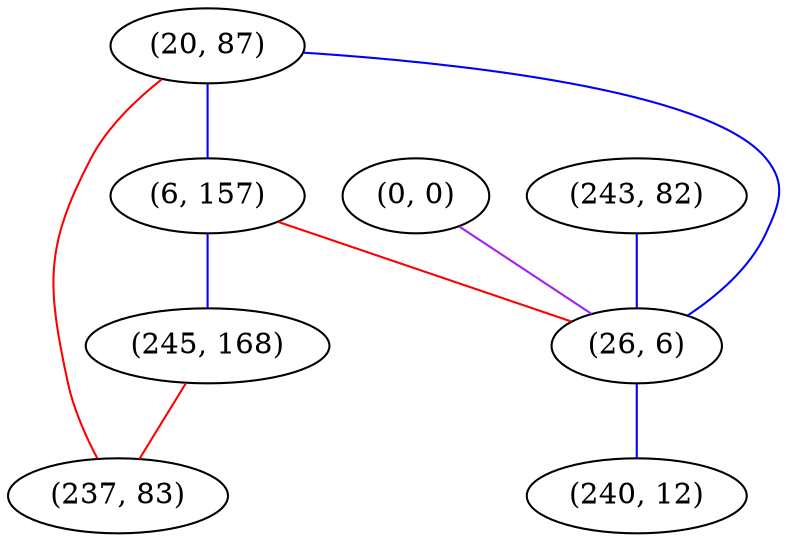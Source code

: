 graph "" {
"(20, 87)";
"(0, 0)";
"(6, 157)";
"(243, 82)";
"(245, 168)";
"(237, 83)";
"(26, 6)";
"(240, 12)";
"(20, 87)" -- "(26, 6)"  [color=blue, key=0, weight=3];
"(20, 87)" -- "(6, 157)"  [color=blue, key=0, weight=3];
"(20, 87)" -- "(237, 83)"  [color=red, key=0, weight=1];
"(0, 0)" -- "(26, 6)"  [color=purple, key=0, weight=4];
"(6, 157)" -- "(26, 6)"  [color=red, key=0, weight=1];
"(6, 157)" -- "(245, 168)"  [color=blue, key=0, weight=3];
"(243, 82)" -- "(26, 6)"  [color=blue, key=0, weight=3];
"(245, 168)" -- "(237, 83)"  [color=red, key=0, weight=1];
"(26, 6)" -- "(240, 12)"  [color=blue, key=0, weight=3];
}
